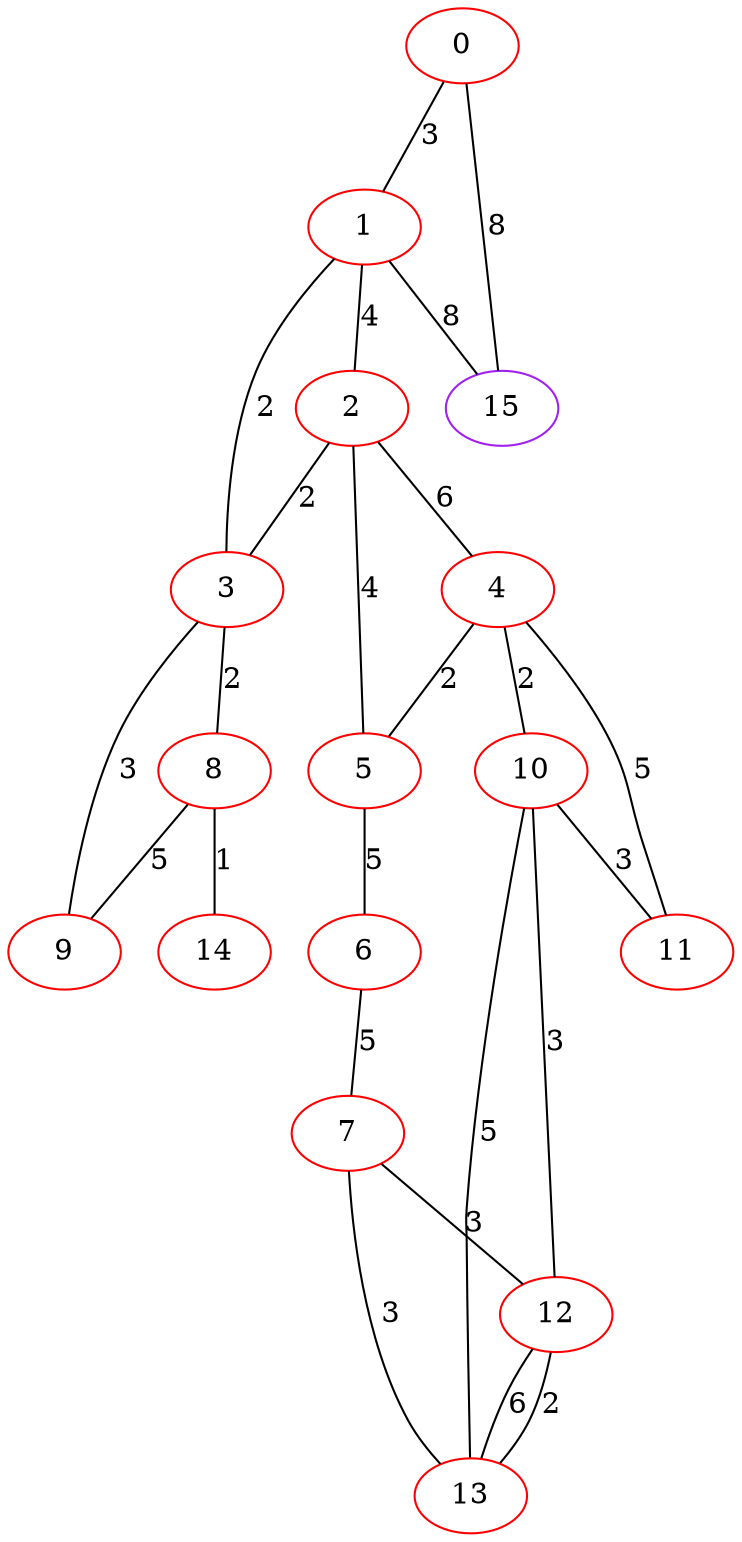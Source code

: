 graph "" {
0 [color=red, weight=1];
1 [color=red, weight=1];
2 [color=red, weight=1];
3 [color=red, weight=1];
4 [color=red, weight=1];
5 [color=red, weight=1];
6 [color=red, weight=1];
7 [color=red, weight=1];
8 [color=red, weight=1];
9 [color=red, weight=1];
10 [color=red, weight=1];
11 [color=red, weight=1];
12 [color=red, weight=1];
13 [color=red, weight=1];
14 [color=red, weight=1];
15 [color=purple, weight=4];
0 -- 1  [key=0, label=3];
0 -- 15  [key=0, label=8];
1 -- 2  [key=0, label=4];
1 -- 3  [key=0, label=2];
1 -- 15  [key=0, label=8];
2 -- 3  [key=0, label=2];
2 -- 4  [key=0, label=6];
2 -- 5  [key=0, label=4];
3 -- 8  [key=0, label=2];
3 -- 9  [key=0, label=3];
4 -- 11  [key=0, label=5];
4 -- 10  [key=0, label=2];
4 -- 5  [key=0, label=2];
5 -- 6  [key=0, label=5];
6 -- 7  [key=0, label=5];
7 -- 12  [key=0, label=3];
7 -- 13  [key=0, label=3];
8 -- 9  [key=0, label=5];
8 -- 14  [key=0, label=1];
10 -- 11  [key=0, label=3];
10 -- 12  [key=0, label=3];
10 -- 13  [key=0, label=5];
12 -- 13  [key=0, label=6];
12 -- 13  [key=1, label=2];
}

